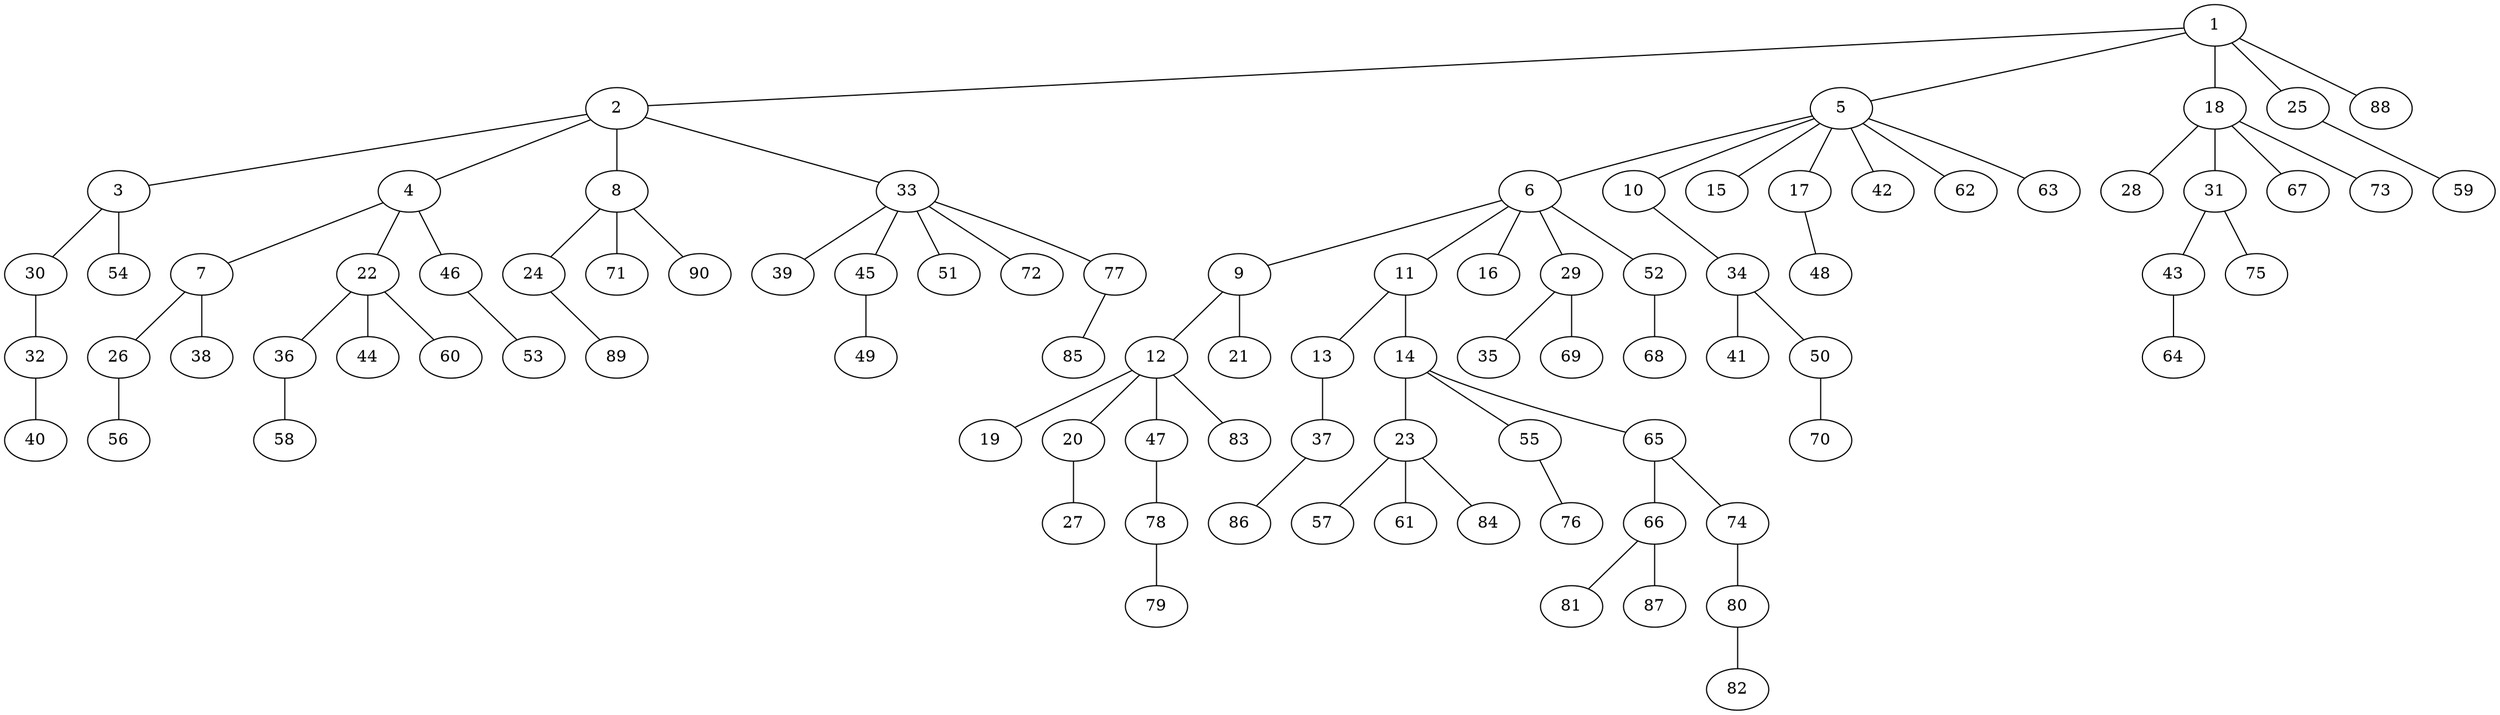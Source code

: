 graph graphname {1--2
1--5
1--18
1--25
1--88
2--3
2--4
2--8
2--33
3--30
3--54
4--7
4--22
4--46
5--6
5--10
5--15
5--17
5--42
5--62
5--63
6--9
6--11
6--16
6--29
6--52
7--26
7--38
8--24
8--71
8--90
9--12
9--21
10--34
11--13
11--14
12--19
12--20
12--47
12--83
13--37
14--23
14--55
14--65
17--48
18--28
18--31
18--67
18--73
20--27
22--36
22--44
22--60
23--57
23--61
23--84
24--89
25--59
26--56
29--35
29--69
30--32
31--43
31--75
32--40
33--39
33--45
33--51
33--72
33--77
34--41
34--50
36--58
37--86
43--64
45--49
46--53
47--78
50--70
52--68
55--76
65--66
65--74
66--81
66--87
74--80
77--85
78--79
80--82
}